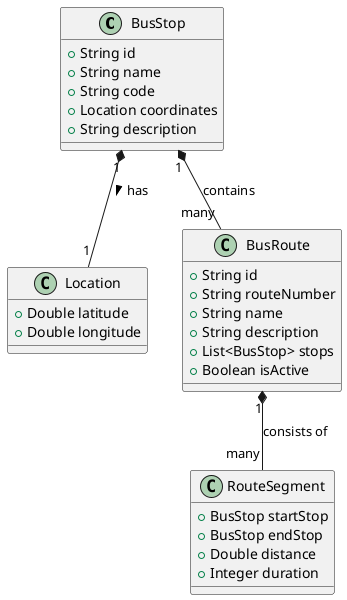 @startuml NUSMap Class Diagram

class BusStop {
    +String id
    +String name
    +String code
    +Location coordinates
    +String description
}

class Location {
    +Double latitude
    +Double longitude
}

class BusRoute {
    +String id
    +String routeNumber
    +String name
    +String description
    +List<BusStop> stops
    +Boolean isActive
}

class RouteSegment {
    +BusStop startStop
    +BusStop endStop
    +Double distance
    +Integer duration
}

BusStop "1" *-- "1" Location : has >
BusStop "1" *-- "many" BusRoute : contains
BusRoute "1" *-- "many" RouteSegment : consists of

@enduml

